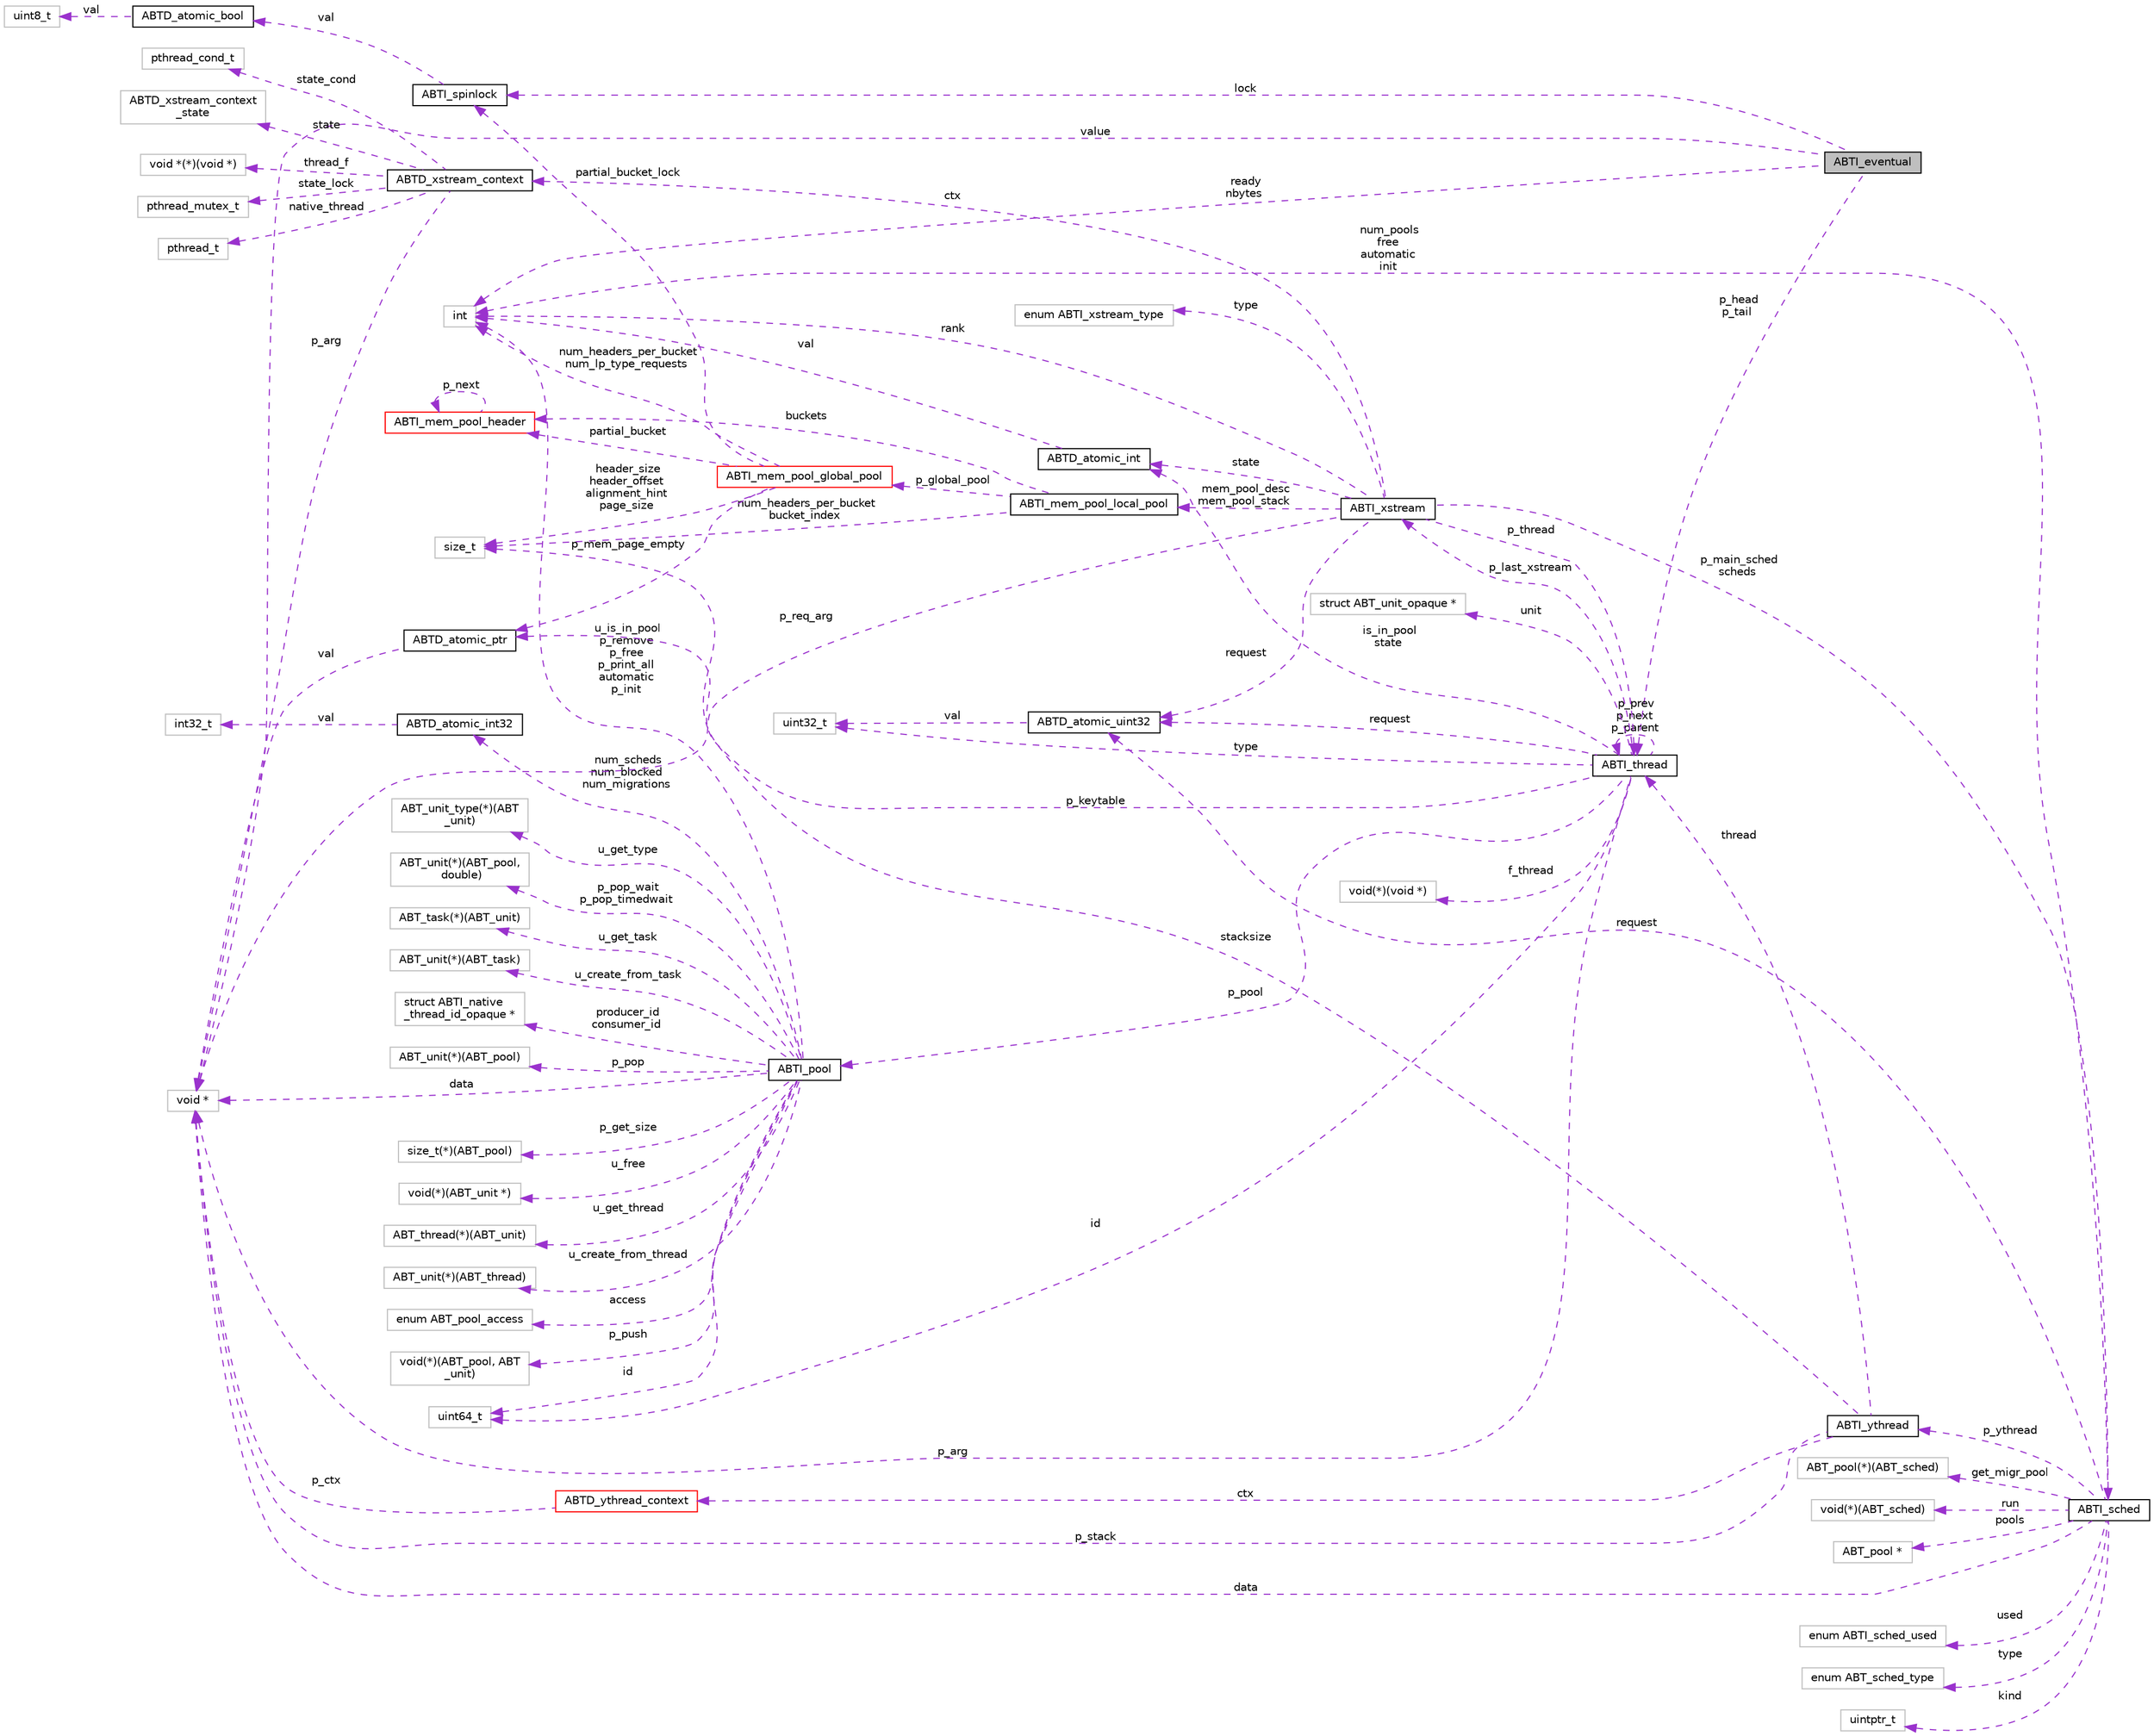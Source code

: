 digraph "ABTI_eventual"
{
  edge [fontname="Helvetica",fontsize="10",labelfontname="Helvetica",labelfontsize="10"];
  node [fontname="Helvetica",fontsize="10",shape=record];
  rankdir="LR";
  Node1 [label="ABTI_eventual",height=0.2,width=0.4,color="black", fillcolor="grey75", style="filled" fontcolor="black"];
  Node2 -> Node1 [dir="back",color="darkorchid3",fontsize="10",style="dashed",label=" lock" ,fontname="Helvetica"];
  Node2 [label="ABTI_spinlock",height=0.2,width=0.4,color="black", fillcolor="white", style="filled",URL="$dc/d81/structABTI__spinlock.html"];
  Node3 -> Node2 [dir="back",color="darkorchid3",fontsize="10",style="dashed",label=" val" ,fontname="Helvetica"];
  Node3 [label="ABTD_atomic_bool",height=0.2,width=0.4,color="black", fillcolor="white", style="filled",URL="$df/d2c/structABTD__atomic__bool.html"];
  Node4 -> Node3 [dir="back",color="darkorchid3",fontsize="10",style="dashed",label=" val" ,fontname="Helvetica"];
  Node4 [label="uint8_t",height=0.2,width=0.4,color="grey75", fillcolor="white", style="filled"];
  Node5 -> Node1 [dir="back",color="darkorchid3",fontsize="10",style="dashed",label=" p_head\np_tail" ,fontname="Helvetica"];
  Node5 [label="ABTI_thread",height=0.2,width=0.4,color="black", fillcolor="white", style="filled",URL="$d3/d55/structABTI__thread.html"];
  Node6 -> Node5 [dir="back",color="darkorchid3",fontsize="10",style="dashed",label=" f_thread" ,fontname="Helvetica"];
  Node6 [label="void(*)(void *)",height=0.2,width=0.4,color="grey75", fillcolor="white", style="filled"];
  Node7 -> Node5 [dir="back",color="darkorchid3",fontsize="10",style="dashed",label=" id" ,fontname="Helvetica"];
  Node7 [label="uint64_t",height=0.2,width=0.4,color="grey75", fillcolor="white", style="filled"];
  Node5 -> Node5 [dir="back",color="darkorchid3",fontsize="10",style="dashed",label=" p_prev\np_next\np_parent" ,fontname="Helvetica"];
  Node8 -> Node5 [dir="back",color="darkorchid3",fontsize="10",style="dashed",label=" p_pool" ,fontname="Helvetica"];
  Node8 [label="ABTI_pool",height=0.2,width=0.4,color="black", fillcolor="white", style="filled",URL="$df/d65/structABTI__pool.html"];
  Node9 -> Node8 [dir="back",color="darkorchid3",fontsize="10",style="dashed",label=" p_get_size" ,fontname="Helvetica"];
  Node9 [label="size_t(*)(ABT_pool)",height=0.2,width=0.4,color="grey75", fillcolor="white", style="filled"];
  Node10 -> Node8 [dir="back",color="darkorchid3",fontsize="10",style="dashed",label=" u_free" ,fontname="Helvetica"];
  Node10 [label="void(*)(ABT_unit *)",height=0.2,width=0.4,color="grey75", fillcolor="white", style="filled"];
  Node11 -> Node8 [dir="back",color="darkorchid3",fontsize="10",style="dashed",label=" u_get_thread" ,fontname="Helvetica"];
  Node11 [label="ABT_thread(*)(ABT_unit)",height=0.2,width=0.4,color="grey75", fillcolor="white", style="filled"];
  Node12 -> Node8 [dir="back",color="darkorchid3",fontsize="10",style="dashed",label=" u_create_from_thread" ,fontname="Helvetica"];
  Node12 [label="ABT_unit(*)(ABT_thread)",height=0.2,width=0.4,color="grey75", fillcolor="white", style="filled"];
  Node7 -> Node8 [dir="back",color="darkorchid3",fontsize="10",style="dashed",label=" id" ,fontname="Helvetica"];
  Node13 -> Node8 [dir="back",color="darkorchid3",fontsize="10",style="dashed",label=" access" ,fontname="Helvetica"];
  Node13 [label="enum ABT_pool_access",height=0.2,width=0.4,color="grey75", fillcolor="white", style="filled"];
  Node14 -> Node8 [dir="back",color="darkorchid3",fontsize="10",style="dashed",label=" p_push" ,fontname="Helvetica"];
  Node14 [label="void(*)(ABT_pool, ABT\l_unit)",height=0.2,width=0.4,color="grey75", fillcolor="white", style="filled"];
  Node15 -> Node8 [dir="back",color="darkorchid3",fontsize="10",style="dashed",label=" u_get_type" ,fontname="Helvetica"];
  Node15 [label="ABT_unit_type(*)(ABT\l_unit)",height=0.2,width=0.4,color="grey75", fillcolor="white", style="filled"];
  Node16 -> Node8 [dir="back",color="darkorchid3",fontsize="10",style="dashed",label=" p_pop_wait\np_pop_timedwait" ,fontname="Helvetica"];
  Node16 [label="ABT_unit(*)(ABT_pool,\l double)",height=0.2,width=0.4,color="grey75", fillcolor="white", style="filled"];
  Node17 -> Node8 [dir="back",color="darkorchid3",fontsize="10",style="dashed",label=" u_is_in_pool\np_remove\np_free\np_print_all\nautomatic\np_init" ,fontname="Helvetica"];
  Node17 [label="int",height=0.2,width=0.4,color="grey75", fillcolor="white", style="filled"];
  Node18 -> Node8 [dir="back",color="darkorchid3",fontsize="10",style="dashed",label=" num_scheds\nnum_blocked\nnum_migrations" ,fontname="Helvetica"];
  Node18 [label="ABTD_atomic_int32",height=0.2,width=0.4,color="black", fillcolor="white", style="filled",URL="$db/d9a/structABTD__atomic__int32.html"];
  Node19 -> Node18 [dir="back",color="darkorchid3",fontsize="10",style="dashed",label=" val" ,fontname="Helvetica"];
  Node19 [label="int32_t",height=0.2,width=0.4,color="grey75", fillcolor="white", style="filled"];
  Node20 -> Node8 [dir="back",color="darkorchid3",fontsize="10",style="dashed",label=" u_get_task" ,fontname="Helvetica"];
  Node20 [label="ABT_task(*)(ABT_unit)",height=0.2,width=0.4,color="grey75", fillcolor="white", style="filled"];
  Node21 -> Node8 [dir="back",color="darkorchid3",fontsize="10",style="dashed",label=" u_create_from_task" ,fontname="Helvetica"];
  Node21 [label="ABT_unit(*)(ABT_task)",height=0.2,width=0.4,color="grey75", fillcolor="white", style="filled"];
  Node22 -> Node8 [dir="back",color="darkorchid3",fontsize="10",style="dashed",label=" producer_id\nconsumer_id" ,fontname="Helvetica"];
  Node22 [label="struct ABTI_native\l_thread_id_opaque *",height=0.2,width=0.4,color="grey75", fillcolor="white", style="filled"];
  Node23 -> Node8 [dir="back",color="darkorchid3",fontsize="10",style="dashed",label=" p_pop" ,fontname="Helvetica"];
  Node23 [label="ABT_unit(*)(ABT_pool)",height=0.2,width=0.4,color="grey75", fillcolor="white", style="filled"];
  Node24 -> Node8 [dir="back",color="darkorchid3",fontsize="10",style="dashed",label=" data" ,fontname="Helvetica"];
  Node24 [label="void *",height=0.2,width=0.4,color="grey75", fillcolor="white", style="filled"];
  Node25 -> Node5 [dir="back",color="darkorchid3",fontsize="10",style="dashed",label=" p_last_xstream" ,fontname="Helvetica"];
  Node25 [label="ABTI_xstream",height=0.2,width=0.4,color="black", fillcolor="white", style="filled",URL="$dc/d3f/structABTI__xstream.html"];
  Node26 -> Node25 [dir="back",color="darkorchid3",fontsize="10",style="dashed",label=" ctx" ,fontname="Helvetica"];
  Node26 [label="ABTD_xstream_context",height=0.2,width=0.4,color="black", fillcolor="white", style="filled",URL="$df/dec/structABTD__xstream__context.html"];
  Node27 -> Node26 [dir="back",color="darkorchid3",fontsize="10",style="dashed",label=" state" ,fontname="Helvetica"];
  Node27 [label="ABTD_xstream_context\l_state",height=0.2,width=0.4,color="grey75", fillcolor="white", style="filled"];
  Node28 -> Node26 [dir="back",color="darkorchid3",fontsize="10",style="dashed",label=" thread_f" ,fontname="Helvetica"];
  Node28 [label="void *(*)(void *)",height=0.2,width=0.4,color="grey75", fillcolor="white", style="filled"];
  Node29 -> Node26 [dir="back",color="darkorchid3",fontsize="10",style="dashed",label=" state_lock" ,fontname="Helvetica"];
  Node29 [label="pthread_mutex_t",height=0.2,width=0.4,color="grey75", fillcolor="white", style="filled"];
  Node30 -> Node26 [dir="back",color="darkorchid3",fontsize="10",style="dashed",label=" native_thread" ,fontname="Helvetica"];
  Node30 [label="pthread_t",height=0.2,width=0.4,color="grey75", fillcolor="white", style="filled"];
  Node31 -> Node26 [dir="back",color="darkorchid3",fontsize="10",style="dashed",label=" state_cond" ,fontname="Helvetica"];
  Node31 [label="pthread_cond_t",height=0.2,width=0.4,color="grey75", fillcolor="white", style="filled"];
  Node24 -> Node26 [dir="back",color="darkorchid3",fontsize="10",style="dashed",label=" p_arg" ,fontname="Helvetica"];
  Node5 -> Node25 [dir="back",color="darkorchid3",fontsize="10",style="dashed",label=" p_thread" ,fontname="Helvetica"];
  Node32 -> Node25 [dir="back",color="darkorchid3",fontsize="10",style="dashed",label=" p_main_sched\nscheds" ,fontname="Helvetica"];
  Node32 [label="ABTI_sched",height=0.2,width=0.4,color="black", fillcolor="white", style="filled",URL="$d0/dd5/structABTI__sched.html"];
  Node33 -> Node32 [dir="back",color="darkorchid3",fontsize="10",style="dashed",label=" get_migr_pool" ,fontname="Helvetica"];
  Node33 [label="ABT_pool(*)(ABT_sched)",height=0.2,width=0.4,color="grey75", fillcolor="white", style="filled"];
  Node34 -> Node32 [dir="back",color="darkorchid3",fontsize="10",style="dashed",label=" p_ythread" ,fontname="Helvetica"];
  Node34 [label="ABTI_ythread",height=0.2,width=0.4,color="black", fillcolor="white", style="filled",URL="$d5/d5f/structABTI__ythread.html"];
  Node5 -> Node34 [dir="back",color="darkorchid3",fontsize="10",style="dashed",label=" thread" ,fontname="Helvetica"];
  Node35 -> Node34 [dir="back",color="darkorchid3",fontsize="10",style="dashed",label=" stacksize" ,fontname="Helvetica"];
  Node35 [label="size_t",height=0.2,width=0.4,color="grey75", fillcolor="white", style="filled"];
  Node36 -> Node34 [dir="back",color="darkorchid3",fontsize="10",style="dashed",label=" ctx" ,fontname="Helvetica"];
  Node36 [label="ABTD_ythread_context",height=0.2,width=0.4,color="red", fillcolor="white", style="filled",URL="$d8/df3/structABTD__ythread__context.html"];
  Node24 -> Node36 [dir="back",color="darkorchid3",fontsize="10",style="dashed",label=" p_ctx" ,fontname="Helvetica"];
  Node24 -> Node34 [dir="back",color="darkorchid3",fontsize="10",style="dashed",label=" p_stack" ,fontname="Helvetica"];
  Node17 -> Node32 [dir="back",color="darkorchid3",fontsize="10",style="dashed",label=" num_pools\nfree\nautomatic\ninit" ,fontname="Helvetica"];
  Node37 -> Node32 [dir="back",color="darkorchid3",fontsize="10",style="dashed",label=" run" ,fontname="Helvetica"];
  Node37 [label="void(*)(ABT_sched)",height=0.2,width=0.4,color="grey75", fillcolor="white", style="filled"];
  Node38 -> Node32 [dir="back",color="darkorchid3",fontsize="10",style="dashed",label=" pools" ,fontname="Helvetica"];
  Node38 [label="ABT_pool *",height=0.2,width=0.4,color="grey75", fillcolor="white", style="filled"];
  Node39 -> Node32 [dir="back",color="darkorchid3",fontsize="10",style="dashed",label=" request" ,fontname="Helvetica"];
  Node39 [label="ABTD_atomic_uint32",height=0.2,width=0.4,color="black", fillcolor="white", style="filled",URL="$db/df7/structABTD__atomic__uint32.html"];
  Node40 -> Node39 [dir="back",color="darkorchid3",fontsize="10",style="dashed",label=" val" ,fontname="Helvetica"];
  Node40 [label="uint32_t",height=0.2,width=0.4,color="grey75", fillcolor="white", style="filled"];
  Node41 -> Node32 [dir="back",color="darkorchid3",fontsize="10",style="dashed",label=" used" ,fontname="Helvetica"];
  Node41 [label="enum ABTI_sched_used",height=0.2,width=0.4,color="grey75", fillcolor="white", style="filled"];
  Node24 -> Node32 [dir="back",color="darkorchid3",fontsize="10",style="dashed",label=" data" ,fontname="Helvetica"];
  Node42 -> Node32 [dir="back",color="darkorchid3",fontsize="10",style="dashed",label=" type" ,fontname="Helvetica"];
  Node42 [label="enum ABT_sched_type",height=0.2,width=0.4,color="grey75", fillcolor="white", style="filled"];
  Node43 -> Node32 [dir="back",color="darkorchid3",fontsize="10",style="dashed",label=" kind" ,fontname="Helvetica"];
  Node43 [label="uintptr_t",height=0.2,width=0.4,color="grey75", fillcolor="white", style="filled"];
  Node44 -> Node25 [dir="back",color="darkorchid3",fontsize="10",style="dashed",label=" type" ,fontname="Helvetica"];
  Node44 [label="enum ABTI_xstream_type",height=0.2,width=0.4,color="grey75", fillcolor="white", style="filled"];
  Node45 -> Node25 [dir="back",color="darkorchid3",fontsize="10",style="dashed",label=" state" ,fontname="Helvetica"];
  Node45 [label="ABTD_atomic_int",height=0.2,width=0.4,color="black", fillcolor="white", style="filled",URL="$d5/df5/structABTD__atomic__int.html"];
  Node17 -> Node45 [dir="back",color="darkorchid3",fontsize="10",style="dashed",label=" val" ,fontname="Helvetica"];
  Node17 -> Node25 [dir="back",color="darkorchid3",fontsize="10",style="dashed",label=" rank" ,fontname="Helvetica"];
  Node46 -> Node25 [dir="back",color="darkorchid3",fontsize="10",style="dashed",label=" mem_pool_desc\nmem_pool_stack" ,fontname="Helvetica"];
  Node46 [label="ABTI_mem_pool_local_pool",height=0.2,width=0.4,color="black", fillcolor="white", style="filled",URL="$d6/d69/structABTI__mem__pool__local__pool.html"];
  Node35 -> Node46 [dir="back",color="darkorchid3",fontsize="10",style="dashed",label=" num_headers_per_bucket\nbucket_index" ,fontname="Helvetica"];
  Node47 -> Node46 [dir="back",color="darkorchid3",fontsize="10",style="dashed",label=" buckets" ,fontname="Helvetica"];
  Node47 [label="ABTI_mem_pool_header",height=0.2,width=0.4,color="red", fillcolor="white", style="filled",URL="$de/d24/structABTI__mem__pool__header.html"];
  Node47 -> Node47 [dir="back",color="darkorchid3",fontsize="10",style="dashed",label=" p_next" ,fontname="Helvetica"];
  Node48 -> Node46 [dir="back",color="darkorchid3",fontsize="10",style="dashed",label=" p_global_pool" ,fontname="Helvetica"];
  Node48 [label="ABTI_mem_pool_global_pool",height=0.2,width=0.4,color="red", fillcolor="white", style="filled",URL="$d7/de4/structABTI__mem__pool__global__pool.html"];
  Node2 -> Node48 [dir="back",color="darkorchid3",fontsize="10",style="dashed",label=" partial_bucket_lock" ,fontname="Helvetica"];
  Node35 -> Node48 [dir="back",color="darkorchid3",fontsize="10",style="dashed",label=" header_size\nheader_offset\nalignment_hint\npage_size" ,fontname="Helvetica"];
  Node47 -> Node48 [dir="back",color="darkorchid3",fontsize="10",style="dashed",label=" partial_bucket" ,fontname="Helvetica"];
  Node17 -> Node48 [dir="back",color="darkorchid3",fontsize="10",style="dashed",label=" num_headers_per_bucket\nnum_lp_type_requests" ,fontname="Helvetica"];
  Node49 -> Node48 [dir="back",color="darkorchid3",fontsize="10",style="dashed",label=" p_mem_page_empty" ,fontname="Helvetica"];
  Node49 [label="ABTD_atomic_ptr",height=0.2,width=0.4,color="black", fillcolor="white", style="filled",URL="$df/d5b/structABTD__atomic__ptr.html"];
  Node24 -> Node49 [dir="back",color="darkorchid3",fontsize="10",style="dashed",label=" val" ,fontname="Helvetica"];
  Node39 -> Node25 [dir="back",color="darkorchid3",fontsize="10",style="dashed",label=" request" ,fontname="Helvetica"];
  Node24 -> Node25 [dir="back",color="darkorchid3",fontsize="10",style="dashed",label=" p_req_arg" ,fontname="Helvetica"];
  Node40 -> Node5 [dir="back",color="darkorchid3",fontsize="10",style="dashed",label=" type" ,fontname="Helvetica"];
  Node45 -> Node5 [dir="back",color="darkorchid3",fontsize="10",style="dashed",label=" is_in_pool\nstate" ,fontname="Helvetica"];
  Node49 -> Node5 [dir="back",color="darkorchid3",fontsize="10",style="dashed",label=" p_keytable" ,fontname="Helvetica"];
  Node39 -> Node5 [dir="back",color="darkorchid3",fontsize="10",style="dashed",label=" request" ,fontname="Helvetica"];
  Node24 -> Node5 [dir="back",color="darkorchid3",fontsize="10",style="dashed",label=" p_arg" ,fontname="Helvetica"];
  Node50 -> Node5 [dir="back",color="darkorchid3",fontsize="10",style="dashed",label=" unit" ,fontname="Helvetica"];
  Node50 [label="struct ABT_unit_opaque *",height=0.2,width=0.4,color="grey75", fillcolor="white", style="filled"];
  Node17 -> Node1 [dir="back",color="darkorchid3",fontsize="10",style="dashed",label=" ready\nnbytes" ,fontname="Helvetica"];
  Node24 -> Node1 [dir="back",color="darkorchid3",fontsize="10",style="dashed",label=" value" ,fontname="Helvetica"];
}
